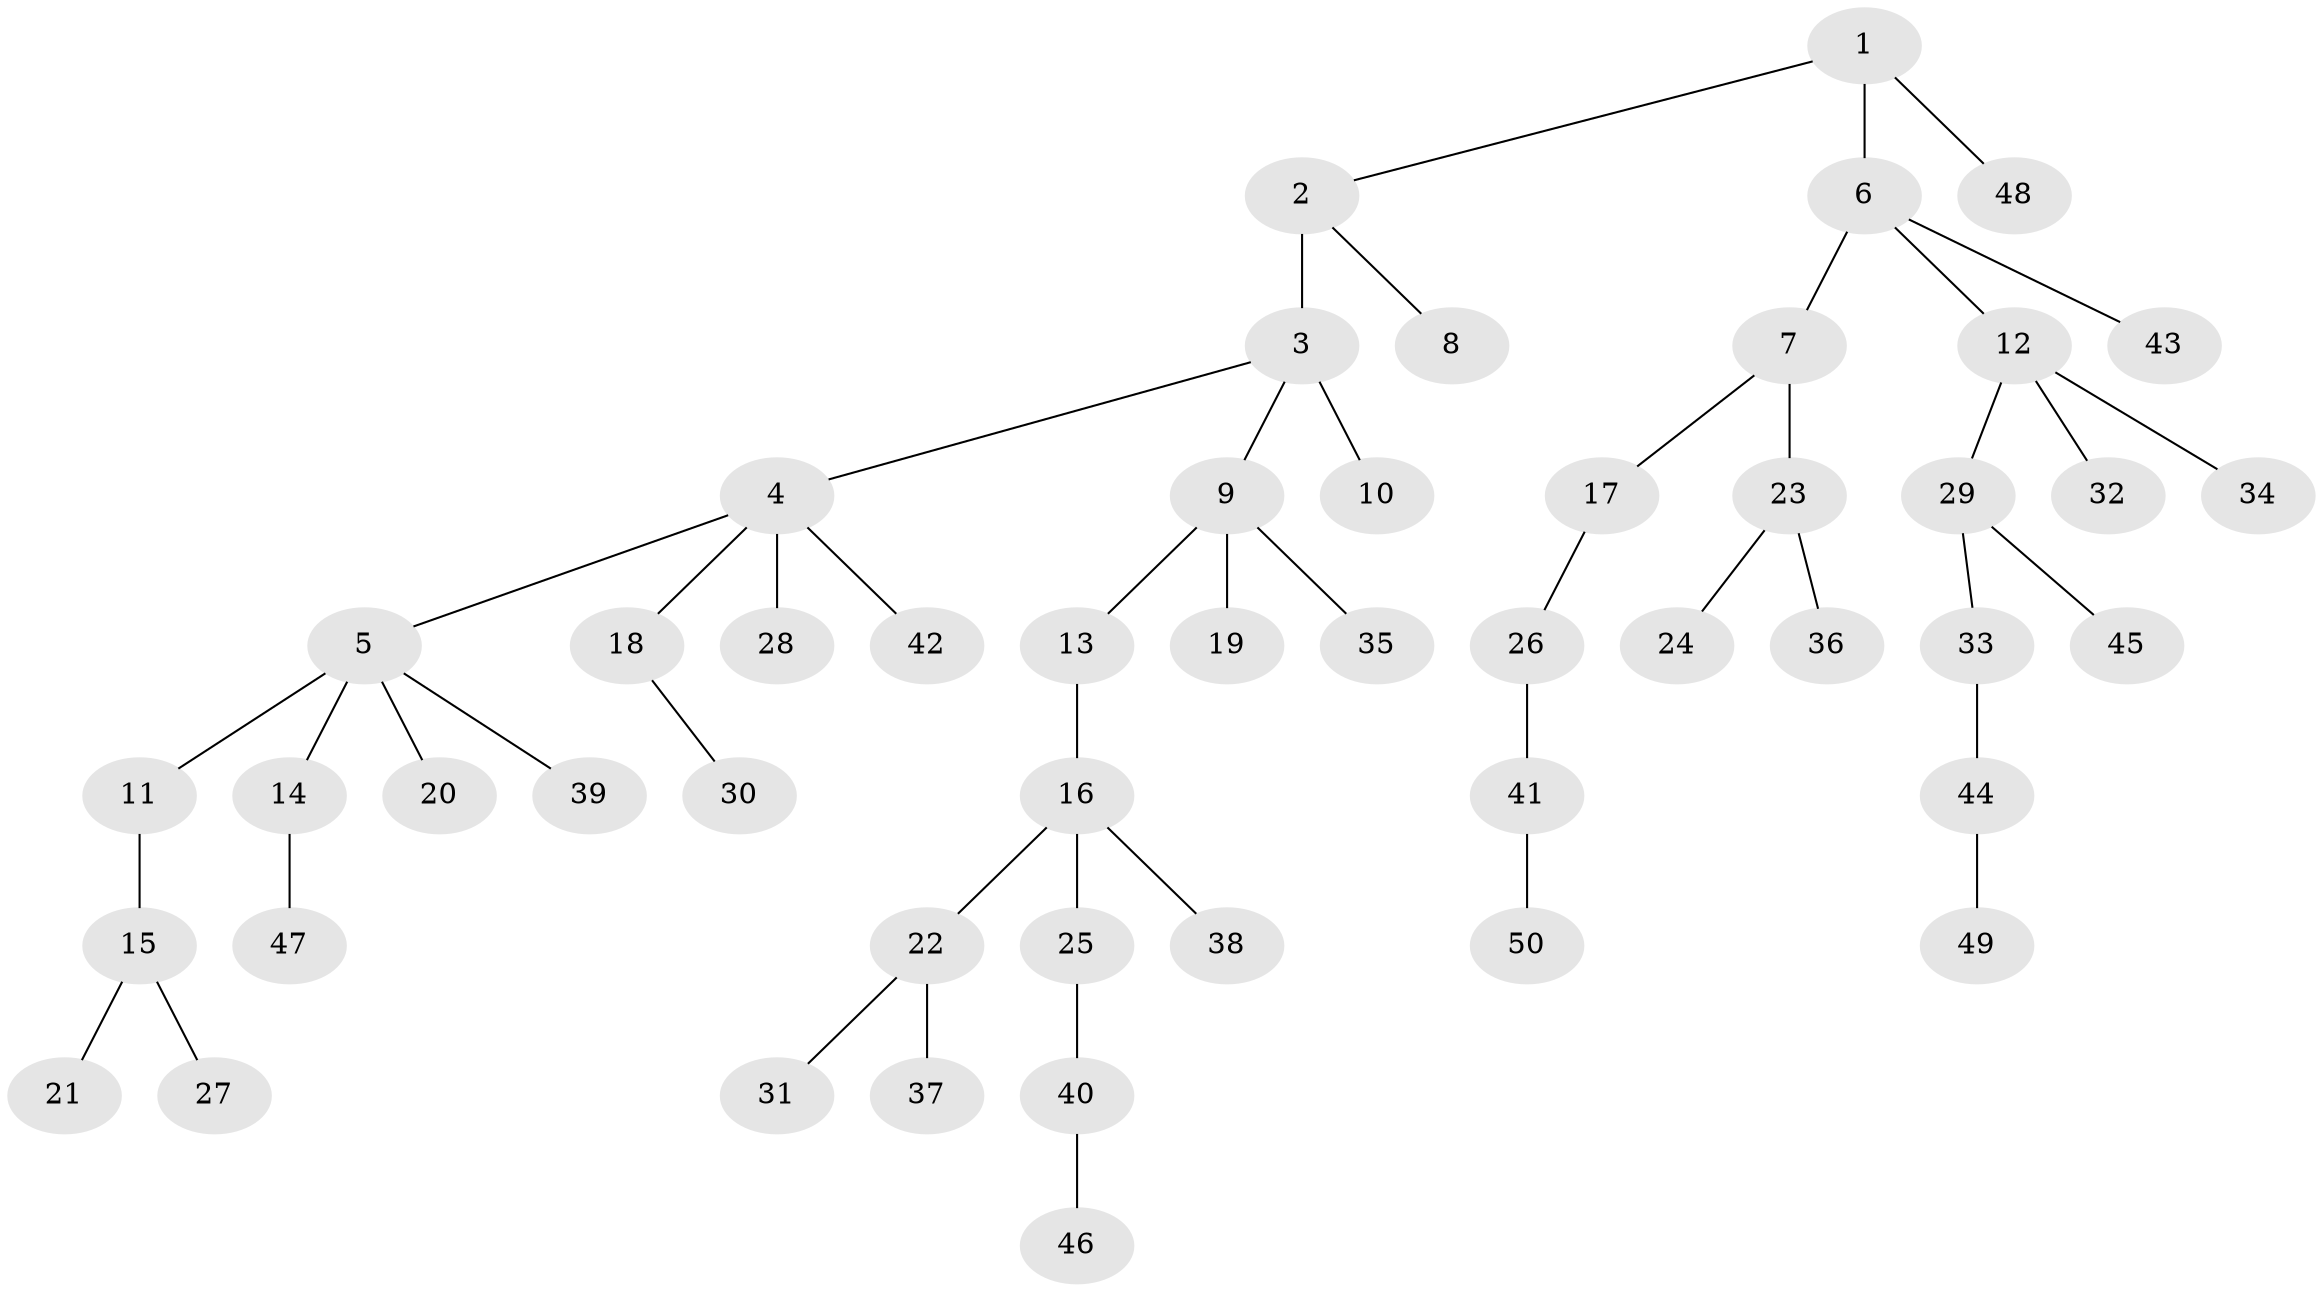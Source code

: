 // original degree distribution, {1: 0.45918367346938777, 4: 0.07142857142857142, 7: 0.01020408163265306, 2: 0.29591836734693877, 5: 0.04081632653061224, 3: 0.12244897959183673}
// Generated by graph-tools (version 1.1) at 2025/36/03/09/25 02:36:57]
// undirected, 50 vertices, 49 edges
graph export_dot {
graph [start="1"]
  node [color=gray90,style=filled];
  1;
  2;
  3;
  4;
  5;
  6;
  7;
  8;
  9;
  10;
  11;
  12;
  13;
  14;
  15;
  16;
  17;
  18;
  19;
  20;
  21;
  22;
  23;
  24;
  25;
  26;
  27;
  28;
  29;
  30;
  31;
  32;
  33;
  34;
  35;
  36;
  37;
  38;
  39;
  40;
  41;
  42;
  43;
  44;
  45;
  46;
  47;
  48;
  49;
  50;
  1 -- 2 [weight=1.0];
  1 -- 6 [weight=1.0];
  1 -- 48 [weight=1.0];
  2 -- 3 [weight=4.0];
  2 -- 8 [weight=1.0];
  3 -- 4 [weight=1.0];
  3 -- 9 [weight=1.0];
  3 -- 10 [weight=1.0];
  4 -- 5 [weight=1.0];
  4 -- 18 [weight=1.0];
  4 -- 28 [weight=1.0];
  4 -- 42 [weight=1.0];
  5 -- 11 [weight=1.0];
  5 -- 14 [weight=2.0];
  5 -- 20 [weight=1.0];
  5 -- 39 [weight=1.0];
  6 -- 7 [weight=1.0];
  6 -- 12 [weight=1.0];
  6 -- 43 [weight=1.0];
  7 -- 17 [weight=1.0];
  7 -- 23 [weight=1.0];
  9 -- 13 [weight=1.0];
  9 -- 19 [weight=1.0];
  9 -- 35 [weight=1.0];
  11 -- 15 [weight=1.0];
  12 -- 29 [weight=1.0];
  12 -- 32 [weight=2.0];
  12 -- 34 [weight=1.0];
  13 -- 16 [weight=1.0];
  14 -- 47 [weight=1.0];
  15 -- 21 [weight=1.0];
  15 -- 27 [weight=1.0];
  16 -- 22 [weight=1.0];
  16 -- 25 [weight=1.0];
  16 -- 38 [weight=1.0];
  17 -- 26 [weight=1.0];
  18 -- 30 [weight=1.0];
  22 -- 31 [weight=1.0];
  22 -- 37 [weight=1.0];
  23 -- 24 [weight=1.0];
  23 -- 36 [weight=1.0];
  25 -- 40 [weight=1.0];
  26 -- 41 [weight=1.0];
  29 -- 33 [weight=1.0];
  29 -- 45 [weight=1.0];
  33 -- 44 [weight=1.0];
  40 -- 46 [weight=2.0];
  41 -- 50 [weight=1.0];
  44 -- 49 [weight=1.0];
}
